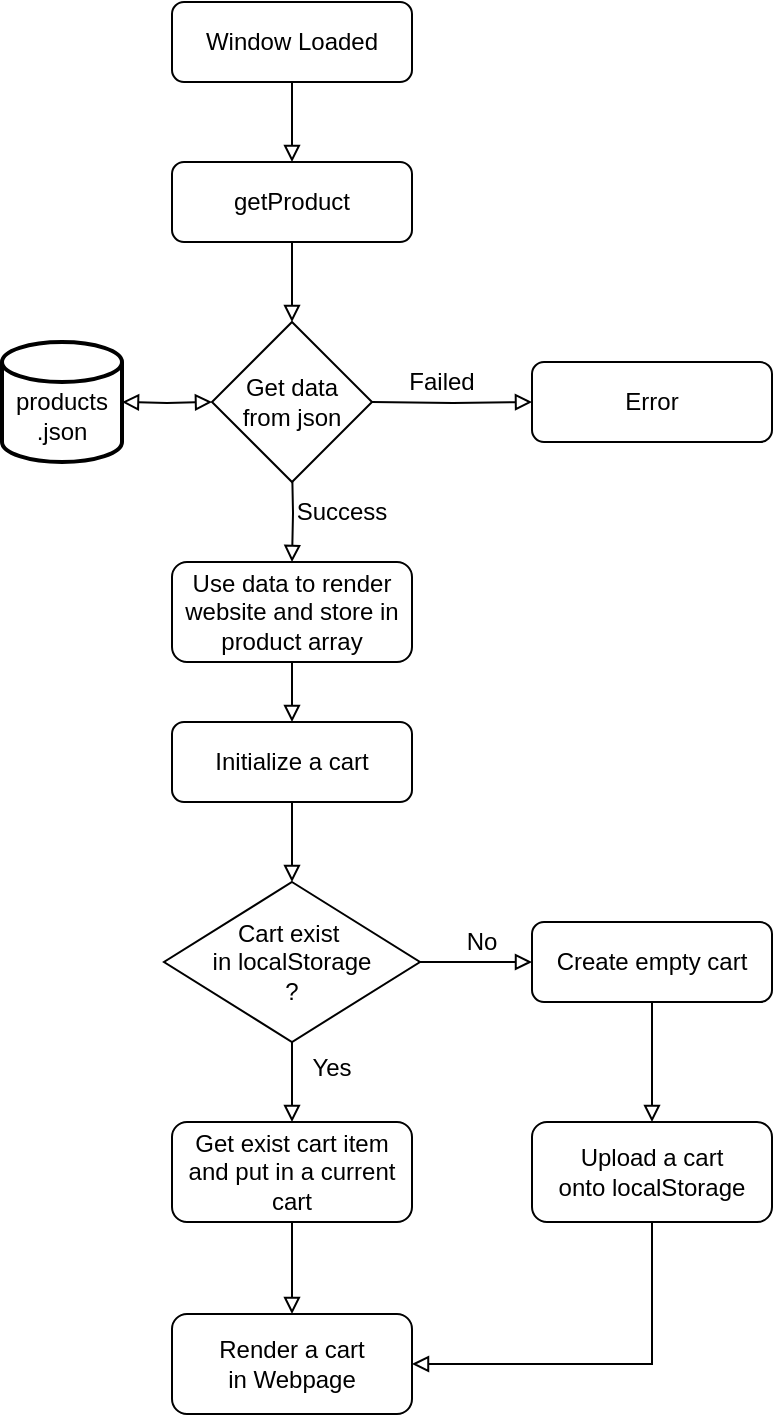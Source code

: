 <mxfile version="12.9.9" type="device"><diagram id="t6fgw-kLp-0OKh3a04Yi" name="Page-1"><mxGraphModel dx="1422" dy="822" grid="1" gridSize="10" guides="1" tooltips="1" connect="1" arrows="1" fold="1" page="1" pageScale="1" pageWidth="850" pageHeight="1100" math="0" shadow="0"><root><mxCell id="0"/><mxCell id="1" parent="0"/><mxCell id="k8hpugMdyKqgwWQZ6vRM-4" value="" style="edgeStyle=orthogonalEdgeStyle;rounded=0;orthogonalLoop=1;jettySize=auto;html=1;endArrow=block;endFill=0;" edge="1" parent="1" source="k8hpugMdyKqgwWQZ6vRM-1" target="k8hpugMdyKqgwWQZ6vRM-3"><mxGeometry relative="1" as="geometry"/></mxCell><mxCell id="k8hpugMdyKqgwWQZ6vRM-1" value="Window Loaded" style="rounded=1;whiteSpace=wrap;html=1;fontSize=12;glass=0;strokeWidth=1;shadow=0;" vertex="1" parent="1"><mxGeometry x="365" y="40" width="120" height="40" as="geometry"/></mxCell><mxCell id="k8hpugMdyKqgwWQZ6vRM-6" value="" style="edgeStyle=orthogonalEdgeStyle;rounded=0;orthogonalLoop=1;jettySize=auto;html=1;endArrow=block;endFill=0;" edge="1" parent="1" source="k8hpugMdyKqgwWQZ6vRM-3"><mxGeometry relative="1" as="geometry"><mxPoint x="425" y="200" as="targetPoint"/></mxGeometry></mxCell><mxCell id="k8hpugMdyKqgwWQZ6vRM-3" value="getProduct" style="rounded=1;whiteSpace=wrap;html=1;fontSize=12;glass=0;strokeWidth=1;shadow=0;" vertex="1" parent="1"><mxGeometry x="365" y="120" width="120" height="40" as="geometry"/></mxCell><mxCell id="k8hpugMdyKqgwWQZ6vRM-8" value="" style="edgeStyle=orthogonalEdgeStyle;rounded=0;orthogonalLoop=1;jettySize=auto;html=1;endArrow=block;endFill=0;startArrow=block;startFill=0;" edge="1" parent="1" target="k8hpugMdyKqgwWQZ6vRM-7"><mxGeometry relative="1" as="geometry"><mxPoint x="385" y="240" as="sourcePoint"/></mxGeometry></mxCell><mxCell id="k8hpugMdyKqgwWQZ6vRM-12" value="" style="edgeStyle=orthogonalEdgeStyle;rounded=0;orthogonalLoop=1;jettySize=auto;html=1;startArrow=none;startFill=0;endArrow=block;endFill=0;" edge="1" parent="1" target="k8hpugMdyKqgwWQZ6vRM-11"><mxGeometry relative="1" as="geometry"><mxPoint x="465" y="240" as="sourcePoint"/></mxGeometry></mxCell><mxCell id="k8hpugMdyKqgwWQZ6vRM-16" value="" style="edgeStyle=orthogonalEdgeStyle;rounded=0;orthogonalLoop=1;jettySize=auto;html=1;startArrow=none;startFill=0;endArrow=block;endFill=0;" edge="1" parent="1" target="k8hpugMdyKqgwWQZ6vRM-15"><mxGeometry relative="1" as="geometry"><mxPoint x="425" y="270" as="sourcePoint"/></mxGeometry></mxCell><mxCell id="k8hpugMdyKqgwWQZ6vRM-21" value="" style="edgeStyle=orthogonalEdgeStyle;rounded=0;orthogonalLoop=1;jettySize=auto;html=1;startArrow=none;startFill=0;endArrow=block;endFill=0;" edge="1" parent="1" source="k8hpugMdyKqgwWQZ6vRM-15" target="k8hpugMdyKqgwWQZ6vRM-20"><mxGeometry relative="1" as="geometry"/></mxCell><mxCell id="k8hpugMdyKqgwWQZ6vRM-15" value="Use data to render website and store in product array" style="rounded=1;whiteSpace=wrap;html=1;fontSize=12;glass=0;strokeWidth=1;shadow=0;" vertex="1" parent="1"><mxGeometry x="365" y="320" width="120" height="50" as="geometry"/></mxCell><mxCell id="k8hpugMdyKqgwWQZ6vRM-25" value="" style="edgeStyle=orthogonalEdgeStyle;rounded=0;orthogonalLoop=1;jettySize=auto;html=1;startArrow=none;startFill=0;endArrow=block;endFill=0;" edge="1" parent="1" source="k8hpugMdyKqgwWQZ6vRM-20" target="k8hpugMdyKqgwWQZ6vRM-24"><mxGeometry relative="1" as="geometry"/></mxCell><mxCell id="k8hpugMdyKqgwWQZ6vRM-20" value="Initialize a cart" style="rounded=1;whiteSpace=wrap;html=1;fontSize=12;glass=0;strokeWidth=1;shadow=0;" vertex="1" parent="1"><mxGeometry x="365" y="400" width="120" height="40" as="geometry"/></mxCell><mxCell id="k8hpugMdyKqgwWQZ6vRM-11" value="Error" style="rounded=1;whiteSpace=wrap;html=1;fontSize=12;glass=0;strokeWidth=1;shadow=0;" vertex="1" parent="1"><mxGeometry x="545" y="220" width="120" height="40" as="geometry"/></mxCell><mxCell id="k8hpugMdyKqgwWQZ6vRM-7" value="&lt;br&gt;products&lt;br&gt;.json" style="strokeWidth=2;html=1;shape=mxgraph.flowchart.database;whiteSpace=wrap;" vertex="1" parent="1"><mxGeometry x="280" y="210" width="60" height="60" as="geometry"/></mxCell><mxCell id="k8hpugMdyKqgwWQZ6vRM-14" value="Failed" style="text;html=1;strokeColor=none;fillColor=none;align=center;verticalAlign=middle;whiteSpace=wrap;rounded=0;" vertex="1" parent="1"><mxGeometry x="480" y="220" width="40" height="20" as="geometry"/></mxCell><mxCell id="k8hpugMdyKqgwWQZ6vRM-17" value="Success" style="text;html=1;strokeColor=none;fillColor=none;align=center;verticalAlign=middle;whiteSpace=wrap;rounded=0;" vertex="1" parent="1"><mxGeometry x="430" y="285" width="40" height="20" as="geometry"/></mxCell><mxCell id="k8hpugMdyKqgwWQZ6vRM-19" value="&lt;span&gt;Get data &lt;br&gt;from json&lt;/span&gt;" style="rhombus;whiteSpace=wrap;html=1;" vertex="1" parent="1"><mxGeometry x="385" y="200" width="80" height="80" as="geometry"/></mxCell><mxCell id="k8hpugMdyKqgwWQZ6vRM-27" value="" style="edgeStyle=orthogonalEdgeStyle;rounded=0;orthogonalLoop=1;jettySize=auto;html=1;startArrow=none;startFill=0;endArrow=block;endFill=0;" edge="1" parent="1" source="k8hpugMdyKqgwWQZ6vRM-24" target="k8hpugMdyKqgwWQZ6vRM-26"><mxGeometry relative="1" as="geometry"/></mxCell><mxCell id="k8hpugMdyKqgwWQZ6vRM-32" value="" style="edgeStyle=orthogonalEdgeStyle;rounded=0;orthogonalLoop=1;jettySize=auto;html=1;startArrow=none;startFill=0;endArrow=block;endFill=0;" edge="1" parent="1" source="k8hpugMdyKqgwWQZ6vRM-24" target="k8hpugMdyKqgwWQZ6vRM-31"><mxGeometry relative="1" as="geometry"/></mxCell><mxCell id="k8hpugMdyKqgwWQZ6vRM-24" value="Cart exist&amp;nbsp;&lt;br&gt;in localStorage&lt;br&gt;?" style="rhombus;whiteSpace=wrap;html=1;" vertex="1" parent="1"><mxGeometry x="361" y="480" width="128" height="80" as="geometry"/></mxCell><mxCell id="k8hpugMdyKqgwWQZ6vRM-37" value="" style="edgeStyle=orthogonalEdgeStyle;rounded=0;orthogonalLoop=1;jettySize=auto;html=1;startArrow=none;startFill=0;endArrow=block;endFill=0;" edge="1" parent="1" source="k8hpugMdyKqgwWQZ6vRM-26" target="k8hpugMdyKqgwWQZ6vRM-36"><mxGeometry relative="1" as="geometry"/></mxCell><mxCell id="k8hpugMdyKqgwWQZ6vRM-26" value="Create empty cart" style="rounded=1;whiteSpace=wrap;html=1;fontSize=12;glass=0;strokeWidth=1;shadow=0;" vertex="1" parent="1"><mxGeometry x="545" y="500" width="120" height="40" as="geometry"/></mxCell><mxCell id="k8hpugMdyKqgwWQZ6vRM-40" value="" style="edgeStyle=orthogonalEdgeStyle;rounded=0;orthogonalLoop=1;jettySize=auto;html=1;startArrow=none;startFill=0;endArrow=block;endFill=0;entryX=1;entryY=0.5;entryDx=0;entryDy=0;" edge="1" parent="1" source="k8hpugMdyKqgwWQZ6vRM-36" target="k8hpugMdyKqgwWQZ6vRM-38"><mxGeometry relative="1" as="geometry"><mxPoint x="605" y="730" as="targetPoint"/><Array as="points"><mxPoint x="605" y="721"/></Array></mxGeometry></mxCell><mxCell id="k8hpugMdyKqgwWQZ6vRM-36" value="Upload a cart&lt;br&gt;onto localStorage" style="rounded=1;whiteSpace=wrap;html=1;fontSize=12;glass=0;strokeWidth=1;shadow=0;" vertex="1" parent="1"><mxGeometry x="545" y="600" width="120" height="50" as="geometry"/></mxCell><mxCell id="k8hpugMdyKqgwWQZ6vRM-28" value="No" style="text;html=1;strokeColor=none;fillColor=none;align=center;verticalAlign=middle;whiteSpace=wrap;rounded=0;" vertex="1" parent="1"><mxGeometry x="500" y="500" width="40" height="20" as="geometry"/></mxCell><mxCell id="k8hpugMdyKqgwWQZ6vRM-41" value="" style="edgeStyle=orthogonalEdgeStyle;rounded=0;orthogonalLoop=1;jettySize=auto;html=1;startArrow=none;startFill=0;endArrow=block;endFill=0;" edge="1" parent="1" source="k8hpugMdyKqgwWQZ6vRM-31" target="k8hpugMdyKqgwWQZ6vRM-38"><mxGeometry relative="1" as="geometry"/></mxCell><mxCell id="k8hpugMdyKqgwWQZ6vRM-31" value="Get exist cart item and put in a current cart" style="rounded=1;whiteSpace=wrap;html=1;fontSize=12;glass=0;strokeWidth=1;shadow=0;" vertex="1" parent="1"><mxGeometry x="365" y="600" width="120" height="50" as="geometry"/></mxCell><mxCell id="k8hpugMdyKqgwWQZ6vRM-33" value="Yes" style="text;html=1;strokeColor=none;fillColor=none;align=center;verticalAlign=middle;whiteSpace=wrap;rounded=0;" vertex="1" parent="1"><mxGeometry x="425" y="563" width="40" height="20" as="geometry"/></mxCell><mxCell id="k8hpugMdyKqgwWQZ6vRM-38" value="Render a cart&lt;br&gt;in Webpage" style="rounded=1;whiteSpace=wrap;html=1;fontSize=12;glass=0;strokeWidth=1;shadow=0;" vertex="1" parent="1"><mxGeometry x="365" y="696" width="120" height="50" as="geometry"/></mxCell></root></mxGraphModel></diagram></mxfile>